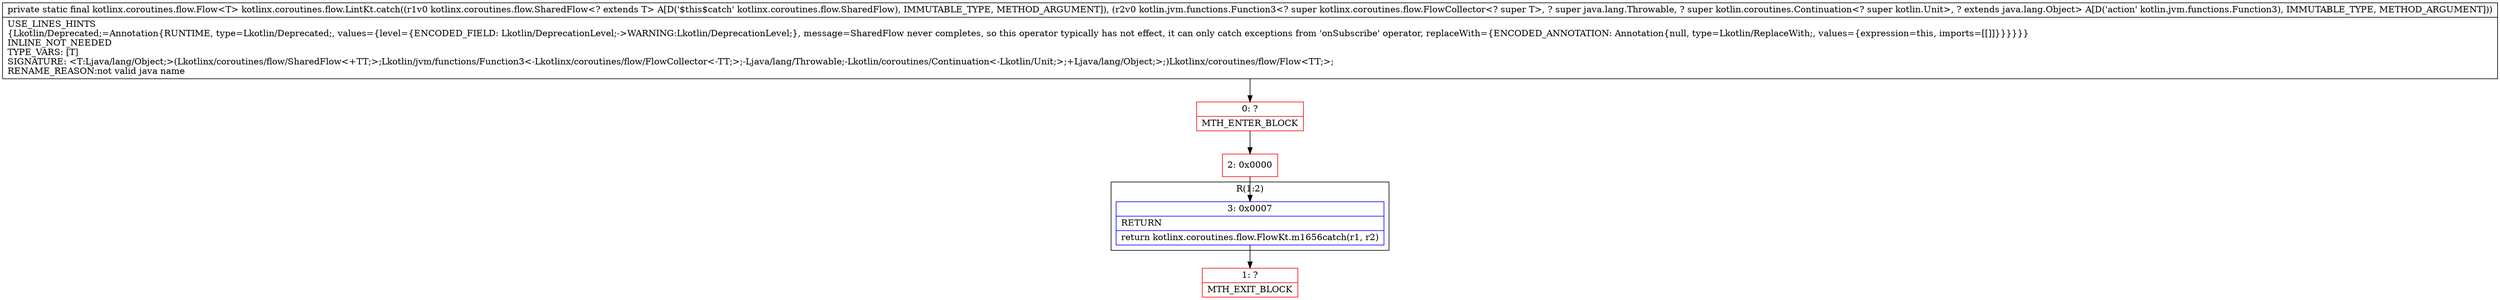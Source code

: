 digraph "CFG forkotlinx.coroutines.flow.LintKt.catch(Lkotlinx\/coroutines\/flow\/SharedFlow;Lkotlin\/jvm\/functions\/Function3;)Lkotlinx\/coroutines\/flow\/Flow;" {
subgraph cluster_Region_789830045 {
label = "R(1:2)";
node [shape=record,color=blue];
Node_3 [shape=record,label="{3\:\ 0x0007|RETURN\l|return kotlinx.coroutines.flow.FlowKt.m1656catch(r1, r2)\l}"];
}
Node_0 [shape=record,color=red,label="{0\:\ ?|MTH_ENTER_BLOCK\l}"];
Node_2 [shape=record,color=red,label="{2\:\ 0x0000}"];
Node_1 [shape=record,color=red,label="{1\:\ ?|MTH_EXIT_BLOCK\l}"];
MethodNode[shape=record,label="{private static final kotlinx.coroutines.flow.Flow\<T\> kotlinx.coroutines.flow.LintKt.catch((r1v0 kotlinx.coroutines.flow.SharedFlow\<? extends T\> A[D('$this$catch' kotlinx.coroutines.flow.SharedFlow), IMMUTABLE_TYPE, METHOD_ARGUMENT]), (r2v0 kotlin.jvm.functions.Function3\<? super kotlinx.coroutines.flow.FlowCollector\<? super T\>, ? super java.lang.Throwable, ? super kotlin.coroutines.Continuation\<? super kotlin.Unit\>, ? extends java.lang.Object\> A[D('action' kotlin.jvm.functions.Function3), IMMUTABLE_TYPE, METHOD_ARGUMENT]))  | USE_LINES_HINTS\l\{Lkotlin\/Deprecated;=Annotation\{RUNTIME, type=Lkotlin\/Deprecated;, values=\{level=\{ENCODED_FIELD: Lkotlin\/DeprecationLevel;\-\>WARNING:Lkotlin\/DeprecationLevel;\}, message=SharedFlow never completes, so this operator typically has not effect, it can only catch exceptions from 'onSubscribe' operator, replaceWith=\{ENCODED_ANNOTATION: Annotation\{null, type=Lkotlin\/ReplaceWith;, values=\{expression=this, imports=[[]]\}\}\}\}\}\}\lINLINE_NOT_NEEDED\lTYPE_VARS: [T]\lSIGNATURE: \<T:Ljava\/lang\/Object;\>(Lkotlinx\/coroutines\/flow\/SharedFlow\<+TT;\>;Lkotlin\/jvm\/functions\/Function3\<\-Lkotlinx\/coroutines\/flow\/FlowCollector\<\-TT;\>;\-Ljava\/lang\/Throwable;\-Lkotlin\/coroutines\/Continuation\<\-Lkotlin\/Unit;\>;+Ljava\/lang\/Object;\>;)Lkotlinx\/coroutines\/flow\/Flow\<TT;\>;\lRENAME_REASON:not valid java name\l}"];
MethodNode -> Node_0;Node_3 -> Node_1;
Node_0 -> Node_2;
Node_2 -> Node_3;
}

